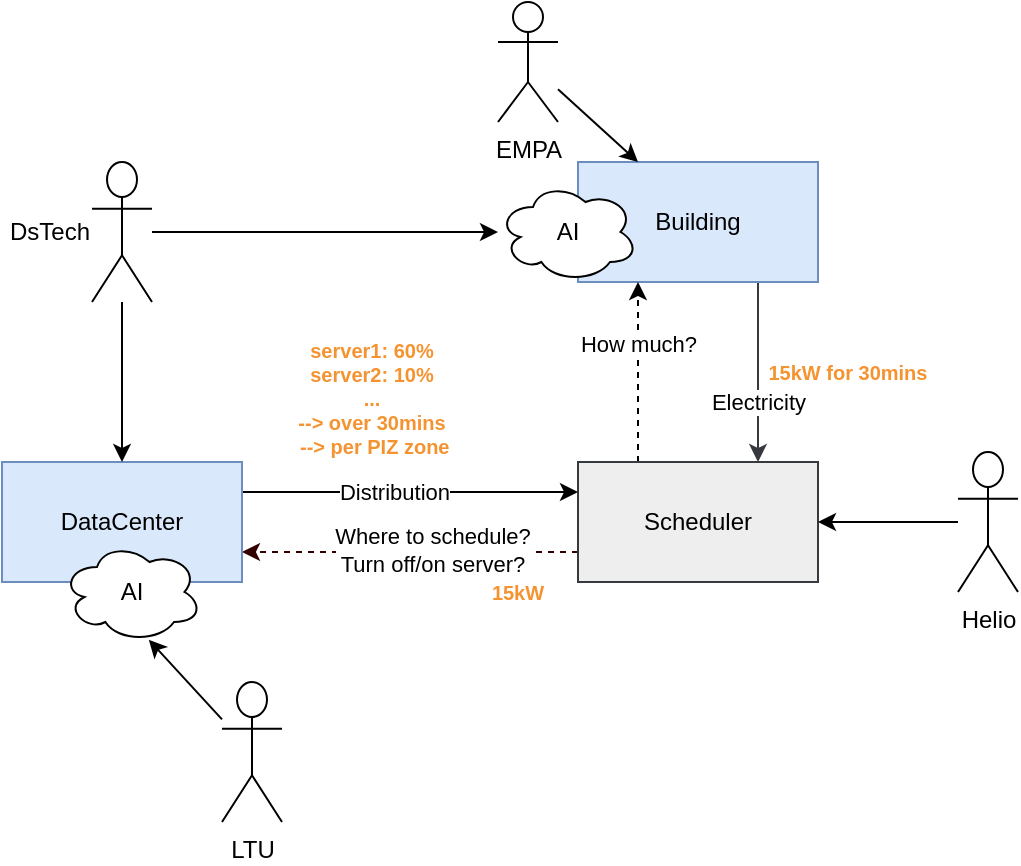 <mxfile version="15.9.1" type="device"><diagram id="8w0Ce2We9OfO5ynTGRVG" name="Page-1"><mxGraphModel dx="1513" dy="626" grid="1" gridSize="10" guides="1" tooltips="1" connect="1" arrows="1" fold="1" page="1" pageScale="1" pageWidth="827" pageHeight="1169" math="0" shadow="0"><root><mxCell id="0"/><mxCell id="1" parent="0"/><mxCell id="dmQXSeZFHFcfkW8vFlY9-5" style="edgeStyle=orthogonalEdgeStyle;rounded=0;orthogonalLoop=1;jettySize=auto;html=1;exitX=0.75;exitY=1;exitDx=0;exitDy=0;entryX=0.75;entryY=0;entryDx=0;entryDy=0;fillColor=#cce5ff;strokeColor=#36393d;" edge="1" parent="1" source="dmQXSeZFHFcfkW8vFlY9-1" target="dmQXSeZFHFcfkW8vFlY9-2"><mxGeometry relative="1" as="geometry"/></mxCell><mxCell id="dmQXSeZFHFcfkW8vFlY9-27" value="Electricity" style="edgeLabel;html=1;align=center;verticalAlign=middle;resizable=0;points=[];" vertex="1" connectable="0" parent="dmQXSeZFHFcfkW8vFlY9-5"><mxGeometry x="0.255" relative="1" as="geometry"><mxPoint y="3" as="offset"/></mxGeometry></mxCell><mxCell id="dmQXSeZFHFcfkW8vFlY9-1" value="Building" style="rounded=0;whiteSpace=wrap;html=1;fillColor=#dae8fc;strokeColor=#6c8ebf;" vertex="1" parent="1"><mxGeometry x="150" y="130" width="120" height="60" as="geometry"/></mxCell><mxCell id="dmQXSeZFHFcfkW8vFlY9-20" style="edgeStyle=none;rounded=0;orthogonalLoop=1;jettySize=auto;html=1;exitX=0.25;exitY=0;exitDx=0;exitDy=0;entryX=0.25;entryY=1;entryDx=0;entryDy=0;dashed=1;" edge="1" parent="1" source="dmQXSeZFHFcfkW8vFlY9-2" target="dmQXSeZFHFcfkW8vFlY9-1"><mxGeometry relative="1" as="geometry"><Array as="points"/></mxGeometry></mxCell><mxCell id="dmQXSeZFHFcfkW8vFlY9-25" value="How much?" style="edgeLabel;html=1;align=center;verticalAlign=middle;resizable=0;points=[];" vertex="1" connectable="0" parent="dmQXSeZFHFcfkW8vFlY9-20"><mxGeometry x="-0.117" y="-1" relative="1" as="geometry"><mxPoint x="-1" y="-20" as="offset"/></mxGeometry></mxCell><mxCell id="dmQXSeZFHFcfkW8vFlY9-22" style="edgeStyle=none;rounded=0;orthogonalLoop=1;jettySize=auto;html=1;exitX=0;exitY=0.75;exitDx=0;exitDy=0;entryX=1;entryY=0.75;entryDx=0;entryDy=0;dashed=1;strokeColor=#330000;" edge="1" parent="1" source="dmQXSeZFHFcfkW8vFlY9-2" target="dmQXSeZFHFcfkW8vFlY9-3"><mxGeometry relative="1" as="geometry"/></mxCell><mxCell id="dmQXSeZFHFcfkW8vFlY9-24" value="&lt;div&gt;Where to schedule?&lt;/div&gt;&lt;div&gt;Turn off/on server?&lt;br&gt;&lt;/div&gt;" style="edgeLabel;html=1;align=center;verticalAlign=middle;resizable=0;points=[];" vertex="1" connectable="0" parent="dmQXSeZFHFcfkW8vFlY9-22"><mxGeometry x="-0.316" y="-1" relative="1" as="geometry"><mxPoint x="-16" as="offset"/></mxGeometry></mxCell><mxCell id="dmQXSeZFHFcfkW8vFlY9-2" value="Scheduler" style="rounded=0;whiteSpace=wrap;html=1;fillColor=#eeeeee;strokeColor=#36393d;" vertex="1" parent="1"><mxGeometry x="150" y="280" width="120" height="60" as="geometry"/></mxCell><mxCell id="dmQXSeZFHFcfkW8vFlY9-4" style="edgeStyle=orthogonalEdgeStyle;rounded=0;orthogonalLoop=1;jettySize=auto;html=1;entryX=0;entryY=0.25;entryDx=0;entryDy=0;exitX=1;exitY=0.25;exitDx=0;exitDy=0;" edge="1" parent="1" source="dmQXSeZFHFcfkW8vFlY9-3" target="dmQXSeZFHFcfkW8vFlY9-2"><mxGeometry relative="1" as="geometry"/></mxCell><mxCell id="dmQXSeZFHFcfkW8vFlY9-23" value="Distribution" style="edgeLabel;html=1;align=center;verticalAlign=middle;resizable=0;points=[];" vertex="1" connectable="0" parent="dmQXSeZFHFcfkW8vFlY9-4"><mxGeometry x="-0.236" relative="1" as="geometry"><mxPoint x="12" as="offset"/></mxGeometry></mxCell><mxCell id="dmQXSeZFHFcfkW8vFlY9-3" value="DataCenter" style="rounded=0;whiteSpace=wrap;html=1;fillColor=#dae8fc;strokeColor=#6c8ebf;" vertex="1" parent="1"><mxGeometry x="-138" y="280" width="120" height="60" as="geometry"/></mxCell><mxCell id="dmQXSeZFHFcfkW8vFlY9-9" style="edgeStyle=none;rounded=0;orthogonalLoop=1;jettySize=auto;html=1;entryX=0.25;entryY=0;entryDx=0;entryDy=0;" edge="1" parent="1" source="dmQXSeZFHFcfkW8vFlY9-6" target="dmQXSeZFHFcfkW8vFlY9-1"><mxGeometry relative="1" as="geometry"/></mxCell><mxCell id="dmQXSeZFHFcfkW8vFlY9-6" value="EMPA" style="shape=umlActor;verticalLabelPosition=bottom;verticalAlign=top;html=1;outlineConnect=0;" vertex="1" parent="1"><mxGeometry x="110" y="50" width="30" height="60" as="geometry"/></mxCell><mxCell id="dmQXSeZFHFcfkW8vFlY9-19" style="edgeStyle=none;rounded=0;orthogonalLoop=1;jettySize=auto;html=1;entryX=1;entryY=0.5;entryDx=0;entryDy=0;" edge="1" parent="1" source="dmQXSeZFHFcfkW8vFlY9-7" target="dmQXSeZFHFcfkW8vFlY9-2"><mxGeometry relative="1" as="geometry"/></mxCell><mxCell id="dmQXSeZFHFcfkW8vFlY9-7" value="Helio" style="shape=umlActor;verticalLabelPosition=bottom;verticalAlign=top;html=1;outlineConnect=0;" vertex="1" parent="1"><mxGeometry x="340" y="275" width="30" height="70" as="geometry"/></mxCell><mxCell id="dmQXSeZFHFcfkW8vFlY9-12" style="edgeStyle=none;rounded=0;orthogonalLoop=1;jettySize=auto;html=1;" edge="1" parent="1" source="dmQXSeZFHFcfkW8vFlY9-11" target="dmQXSeZFHFcfkW8vFlY9-21"><mxGeometry relative="1" as="geometry"/></mxCell><mxCell id="dmQXSeZFHFcfkW8vFlY9-18" style="edgeStyle=none;rounded=0;orthogonalLoop=1;jettySize=auto;html=1;entryX=0.5;entryY=0;entryDx=0;entryDy=0;" edge="1" parent="1" source="dmQXSeZFHFcfkW8vFlY9-11" target="dmQXSeZFHFcfkW8vFlY9-3"><mxGeometry relative="1" as="geometry"/></mxCell><mxCell id="dmQXSeZFHFcfkW8vFlY9-11" value="DsTech" style="shape=umlActor;verticalLabelPosition=middle;verticalAlign=middle;html=1;outlineConnect=0;labelPosition=left;align=right;" vertex="1" parent="1"><mxGeometry x="-93" y="130" width="30" height="70" as="geometry"/></mxCell><mxCell id="dmQXSeZFHFcfkW8vFlY9-16" style="edgeStyle=none;rounded=0;orthogonalLoop=1;jettySize=auto;html=1;entryX=0.62;entryY=0.977;entryDx=0;entryDy=0;entryPerimeter=0;" edge="1" parent="1" source="dmQXSeZFHFcfkW8vFlY9-14" target="dmQXSeZFHFcfkW8vFlY9-15"><mxGeometry relative="1" as="geometry"/></mxCell><mxCell id="dmQXSeZFHFcfkW8vFlY9-14" value="LTU" style="shape=umlActor;verticalLabelPosition=bottom;verticalAlign=top;html=1;outlineConnect=0;" vertex="1" parent="1"><mxGeometry x="-28" y="390" width="30" height="70" as="geometry"/></mxCell><mxCell id="dmQXSeZFHFcfkW8vFlY9-15" value="AI" style="ellipse;shape=cloud;whiteSpace=wrap;html=1;" vertex="1" parent="1"><mxGeometry x="-108" y="320" width="70" height="50" as="geometry"/></mxCell><mxCell id="dmQXSeZFHFcfkW8vFlY9-21" value="AI" style="ellipse;shape=cloud;whiteSpace=wrap;html=1;" vertex="1" parent="1"><mxGeometry x="110" y="140" width="70" height="50" as="geometry"/></mxCell><mxCell id="dmQXSeZFHFcfkW8vFlY9-29" value="server1: 60%&lt;br&gt;&lt;div&gt;server2: 10%&lt;/div&gt;&lt;div&gt;...&lt;/div&gt;&lt;div&gt;--&amp;gt; over 30mins &lt;br&gt;&lt;/div&gt;&lt;div&gt;&amp;nbsp;--&amp;gt; per PIZ zone&lt;br&gt;&lt;/div&gt;" style="text;html=1;align=center;verticalAlign=middle;whiteSpace=wrap;rounded=0;fontSize=10;fillColor=none;fontColor=#F59331;dashed=1;strokeColor=none;fontStyle=1" vertex="1" parent="1"><mxGeometry x="2" y="227.5" width="90" height="40" as="geometry"/></mxCell><mxCell id="dmQXSeZFHFcfkW8vFlY9-30" value="15kW for 30mins" style="text;html=1;align=center;verticalAlign=middle;whiteSpace=wrap;rounded=0;fontSize=10;fillColor=none;fontColor=#F59331;dashed=1;strokeColor=none;fontStyle=1" vertex="1" parent="1"><mxGeometry x="240" y="227.5" width="90" height="15" as="geometry"/></mxCell><mxCell id="dmQXSeZFHFcfkW8vFlY9-31" value="15kW" style="text;html=1;align=center;verticalAlign=middle;whiteSpace=wrap;rounded=0;fontSize=10;fillColor=none;fontColor=#F59331;dashed=1;strokeColor=none;fontStyle=1" vertex="1" parent="1"><mxGeometry x="100" y="340" width="40" height="10" as="geometry"/></mxCell></root></mxGraphModel></diagram></mxfile>